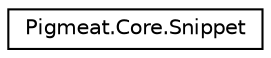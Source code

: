 digraph "Graphical Class Hierarchy"
{
 // LATEX_PDF_SIZE
  edge [fontname="Helvetica",fontsize="10",labelfontname="Helvetica",labelfontsize="10"];
  node [fontname="Helvetica",fontsize="10",shape=record];
  rankdir="LR";
  Node0 [label="Pigmeat.Core.Snippet",height=0.2,width=0.4,color="black", fillcolor="white", style="filled",URL="$class_pigmeat_1_1_core_1_1_snippet.html",tooltip="The Snippet class. Contains all methods related to handling {! snippet !} calls."];
}
